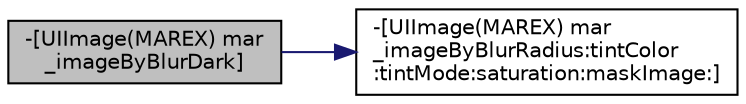 digraph "-[UIImage(MAREX) mar_imageByBlurDark]"
{
  edge [fontname="Helvetica",fontsize="10",labelfontname="Helvetica",labelfontsize="10"];
  node [fontname="Helvetica",fontsize="10",shape=record];
  rankdir="LR";
  Node26 [label="-[UIImage(MAREX) mar\l_imageByBlurDark]",height=0.2,width=0.4,color="black", fillcolor="grey75", style="filled", fontcolor="black"];
  Node26 -> Node27 [color="midnightblue",fontsize="10",style="solid"];
  Node27 [label="-[UIImage(MAREX) mar\l_imageByBlurRadius:tintColor\l:tintMode:saturation:maskImage:]",height=0.2,width=0.4,color="black", fillcolor="white", style="filled",URL="$category_u_i_image_07_m_a_r_e_x_08.html#aa079614cf36142dec53faca9418c0df0"];
}
